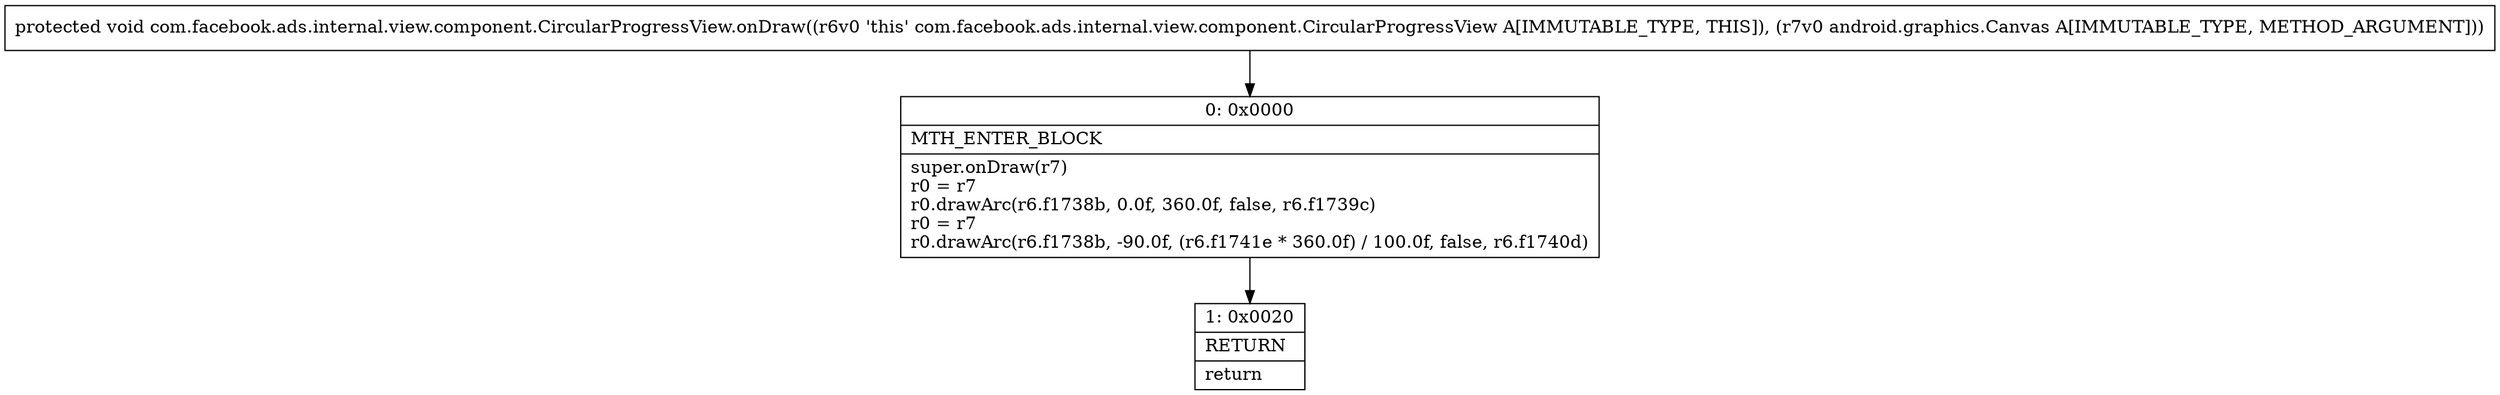 digraph "CFG forcom.facebook.ads.internal.view.component.CircularProgressView.onDraw(Landroid\/graphics\/Canvas;)V" {
Node_0 [shape=record,label="{0\:\ 0x0000|MTH_ENTER_BLOCK\l|super.onDraw(r7)\lr0 = r7\lr0.drawArc(r6.f1738b, 0.0f, 360.0f, false, r6.f1739c)\lr0 = r7\lr0.drawArc(r6.f1738b, \-90.0f, (r6.f1741e * 360.0f) \/ 100.0f, false, r6.f1740d)\l}"];
Node_1 [shape=record,label="{1\:\ 0x0020|RETURN\l|return\l}"];
MethodNode[shape=record,label="{protected void com.facebook.ads.internal.view.component.CircularProgressView.onDraw((r6v0 'this' com.facebook.ads.internal.view.component.CircularProgressView A[IMMUTABLE_TYPE, THIS]), (r7v0 android.graphics.Canvas A[IMMUTABLE_TYPE, METHOD_ARGUMENT])) }"];
MethodNode -> Node_0;
Node_0 -> Node_1;
}

